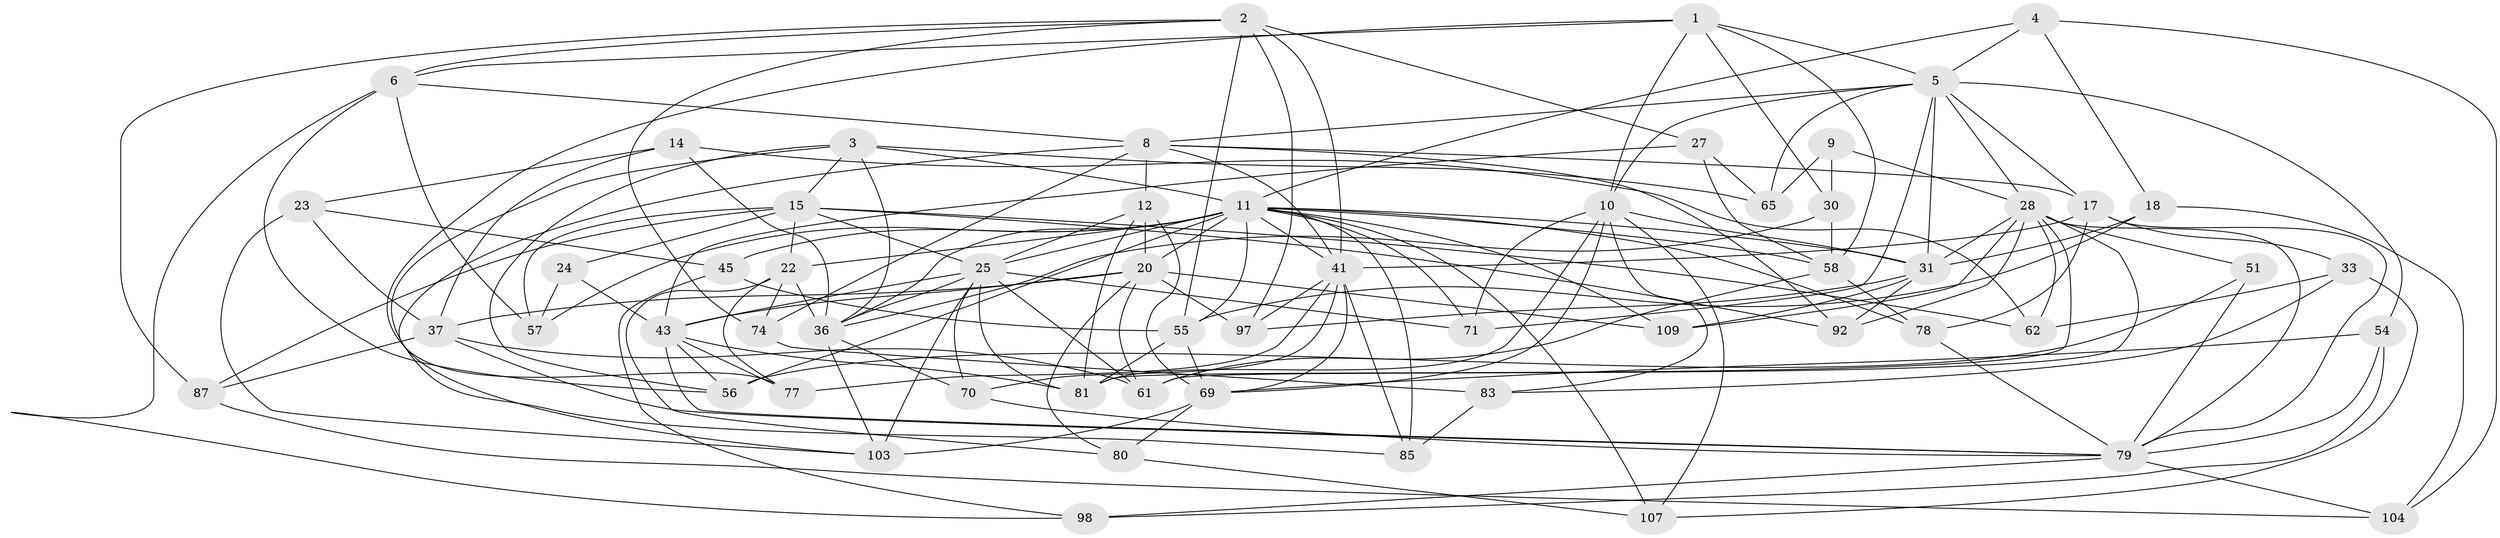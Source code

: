 // original degree distribution, {4: 1.0}
// Generated by graph-tools (version 1.1) at 2025/16/03/09/25 04:16:36]
// undirected, 58 vertices, 164 edges
graph export_dot {
graph [start="1"]
  node [color=gray90,style=filled];
  1 [super="+35"];
  2 [super="+108+21"];
  3 [super="+26"];
  4;
  5 [super="+96+7"];
  6 [super="+115"];
  8 [super="+19"];
  9;
  10 [super="+16"];
  11 [super="+67+40+46"];
  12 [super="+94"];
  14;
  15 [super="+63"];
  17 [super="+100"];
  18;
  20 [super="+113+34"];
  22 [super="+29"];
  23;
  24;
  25 [super="+95+48+39"];
  27;
  28 [super="+53+101+32"];
  30;
  31 [super="+52+66"];
  33;
  36 [super="+49+117"];
  37 [super="+47"];
  41 [super="+64+44"];
  43 [super="+60+68"];
  45;
  51;
  54;
  55 [super="+75"];
  56 [super="+76"];
  57 [super="+105"];
  58 [super="+84"];
  61 [super="+110"];
  62;
  65;
  69 [super="+102"];
  70;
  71;
  74;
  77;
  78;
  79 [super="+90+88"];
  80;
  81 [super="+106"];
  83;
  85;
  87;
  92;
  97;
  98;
  103 [super="+112"];
  104;
  107;
  109;
  1 -- 58;
  1 -- 77;
  1 -- 5;
  1 -- 10;
  1 -- 30;
  1 -- 6;
  2 -- 74;
  2 -- 87;
  2 -- 41 [weight=2];
  2 -- 27;
  2 -- 6;
  2 -- 97;
  2 -- 55;
  3 -- 65;
  3 -- 36;
  3 -- 56;
  3 -- 85;
  3 -- 15;
  3 -- 11;
  4 -- 18;
  4 -- 104;
  4 -- 5;
  4 -- 11;
  5 -- 54;
  5 -- 71;
  5 -- 65;
  5 -- 10;
  5 -- 17;
  5 -- 8;
  5 -- 28;
  5 -- 31;
  6 -- 56;
  6 -- 57;
  6 -- 98;
  6 -- 8;
  8 -- 92;
  8 -- 103;
  8 -- 41;
  8 -- 74;
  8 -- 17;
  8 -- 12;
  9 -- 30;
  9 -- 65;
  9 -- 28 [weight=2];
  10 -- 81;
  10 -- 83;
  10 -- 71;
  10 -- 107;
  10 -- 31;
  10 -- 69;
  11 -- 58;
  11 -- 20;
  11 -- 41;
  11 -- 57 [weight=3];
  11 -- 109;
  11 -- 78;
  11 -- 85;
  11 -- 22;
  11 -- 55;
  11 -- 56;
  11 -- 31;
  11 -- 36;
  11 -- 71;
  11 -- 107;
  11 -- 25;
  11 -- 45;
  12 -- 20 [weight=2];
  12 -- 25;
  12 -- 81;
  12 -- 69;
  14 -- 37;
  14 -- 62;
  14 -- 23;
  14 -- 36;
  15 -- 24;
  15 -- 22;
  15 -- 62;
  15 -- 87;
  15 -- 92;
  15 -- 57;
  15 -- 25;
  17 -- 41;
  17 -- 79;
  17 -- 78;
  17 -- 33;
  18 -- 104;
  18 -- 55;
  18 -- 31;
  20 -- 80;
  20 -- 61 [weight=2];
  20 -- 43;
  20 -- 97;
  20 -- 37;
  20 -- 109;
  22 -- 77;
  22 -- 80;
  22 -- 74;
  22 -- 36;
  23 -- 45;
  23 -- 103;
  23 -- 37;
  24 -- 57;
  24 -- 43 [weight=2];
  25 -- 36;
  25 -- 43;
  25 -- 61;
  25 -- 70;
  25 -- 71;
  25 -- 103;
  25 -- 81;
  27 -- 65;
  27 -- 58;
  27 -- 43;
  28 -- 109;
  28 -- 62;
  28 -- 92;
  28 -- 31;
  28 -- 81;
  28 -- 51 [weight=2];
  28 -- 61;
  28 -- 79;
  30 -- 36;
  30 -- 58;
  31 -- 97;
  31 -- 109;
  31 -- 92;
  33 -- 83;
  33 -- 62;
  33 -- 107;
  36 -- 103;
  36 -- 70;
  37 -- 79;
  37 -- 87;
  37 -- 61;
  41 -- 85;
  41 -- 77;
  41 -- 97;
  41 -- 70;
  41 -- 69;
  43 -- 56 [weight=2];
  43 -- 81;
  43 -- 77;
  43 -- 79;
  45 -- 98;
  45 -- 55;
  51 -- 79;
  51 -- 56;
  54 -- 98;
  54 -- 69;
  54 -- 79;
  55 -- 81;
  55 -- 69;
  58 -- 61;
  58 -- 78;
  69 -- 103 [weight=2];
  69 -- 80;
  70 -- 79;
  74 -- 83;
  78 -- 79;
  79 -- 98;
  79 -- 104;
  80 -- 107;
  83 -- 85;
  87 -- 104;
}
